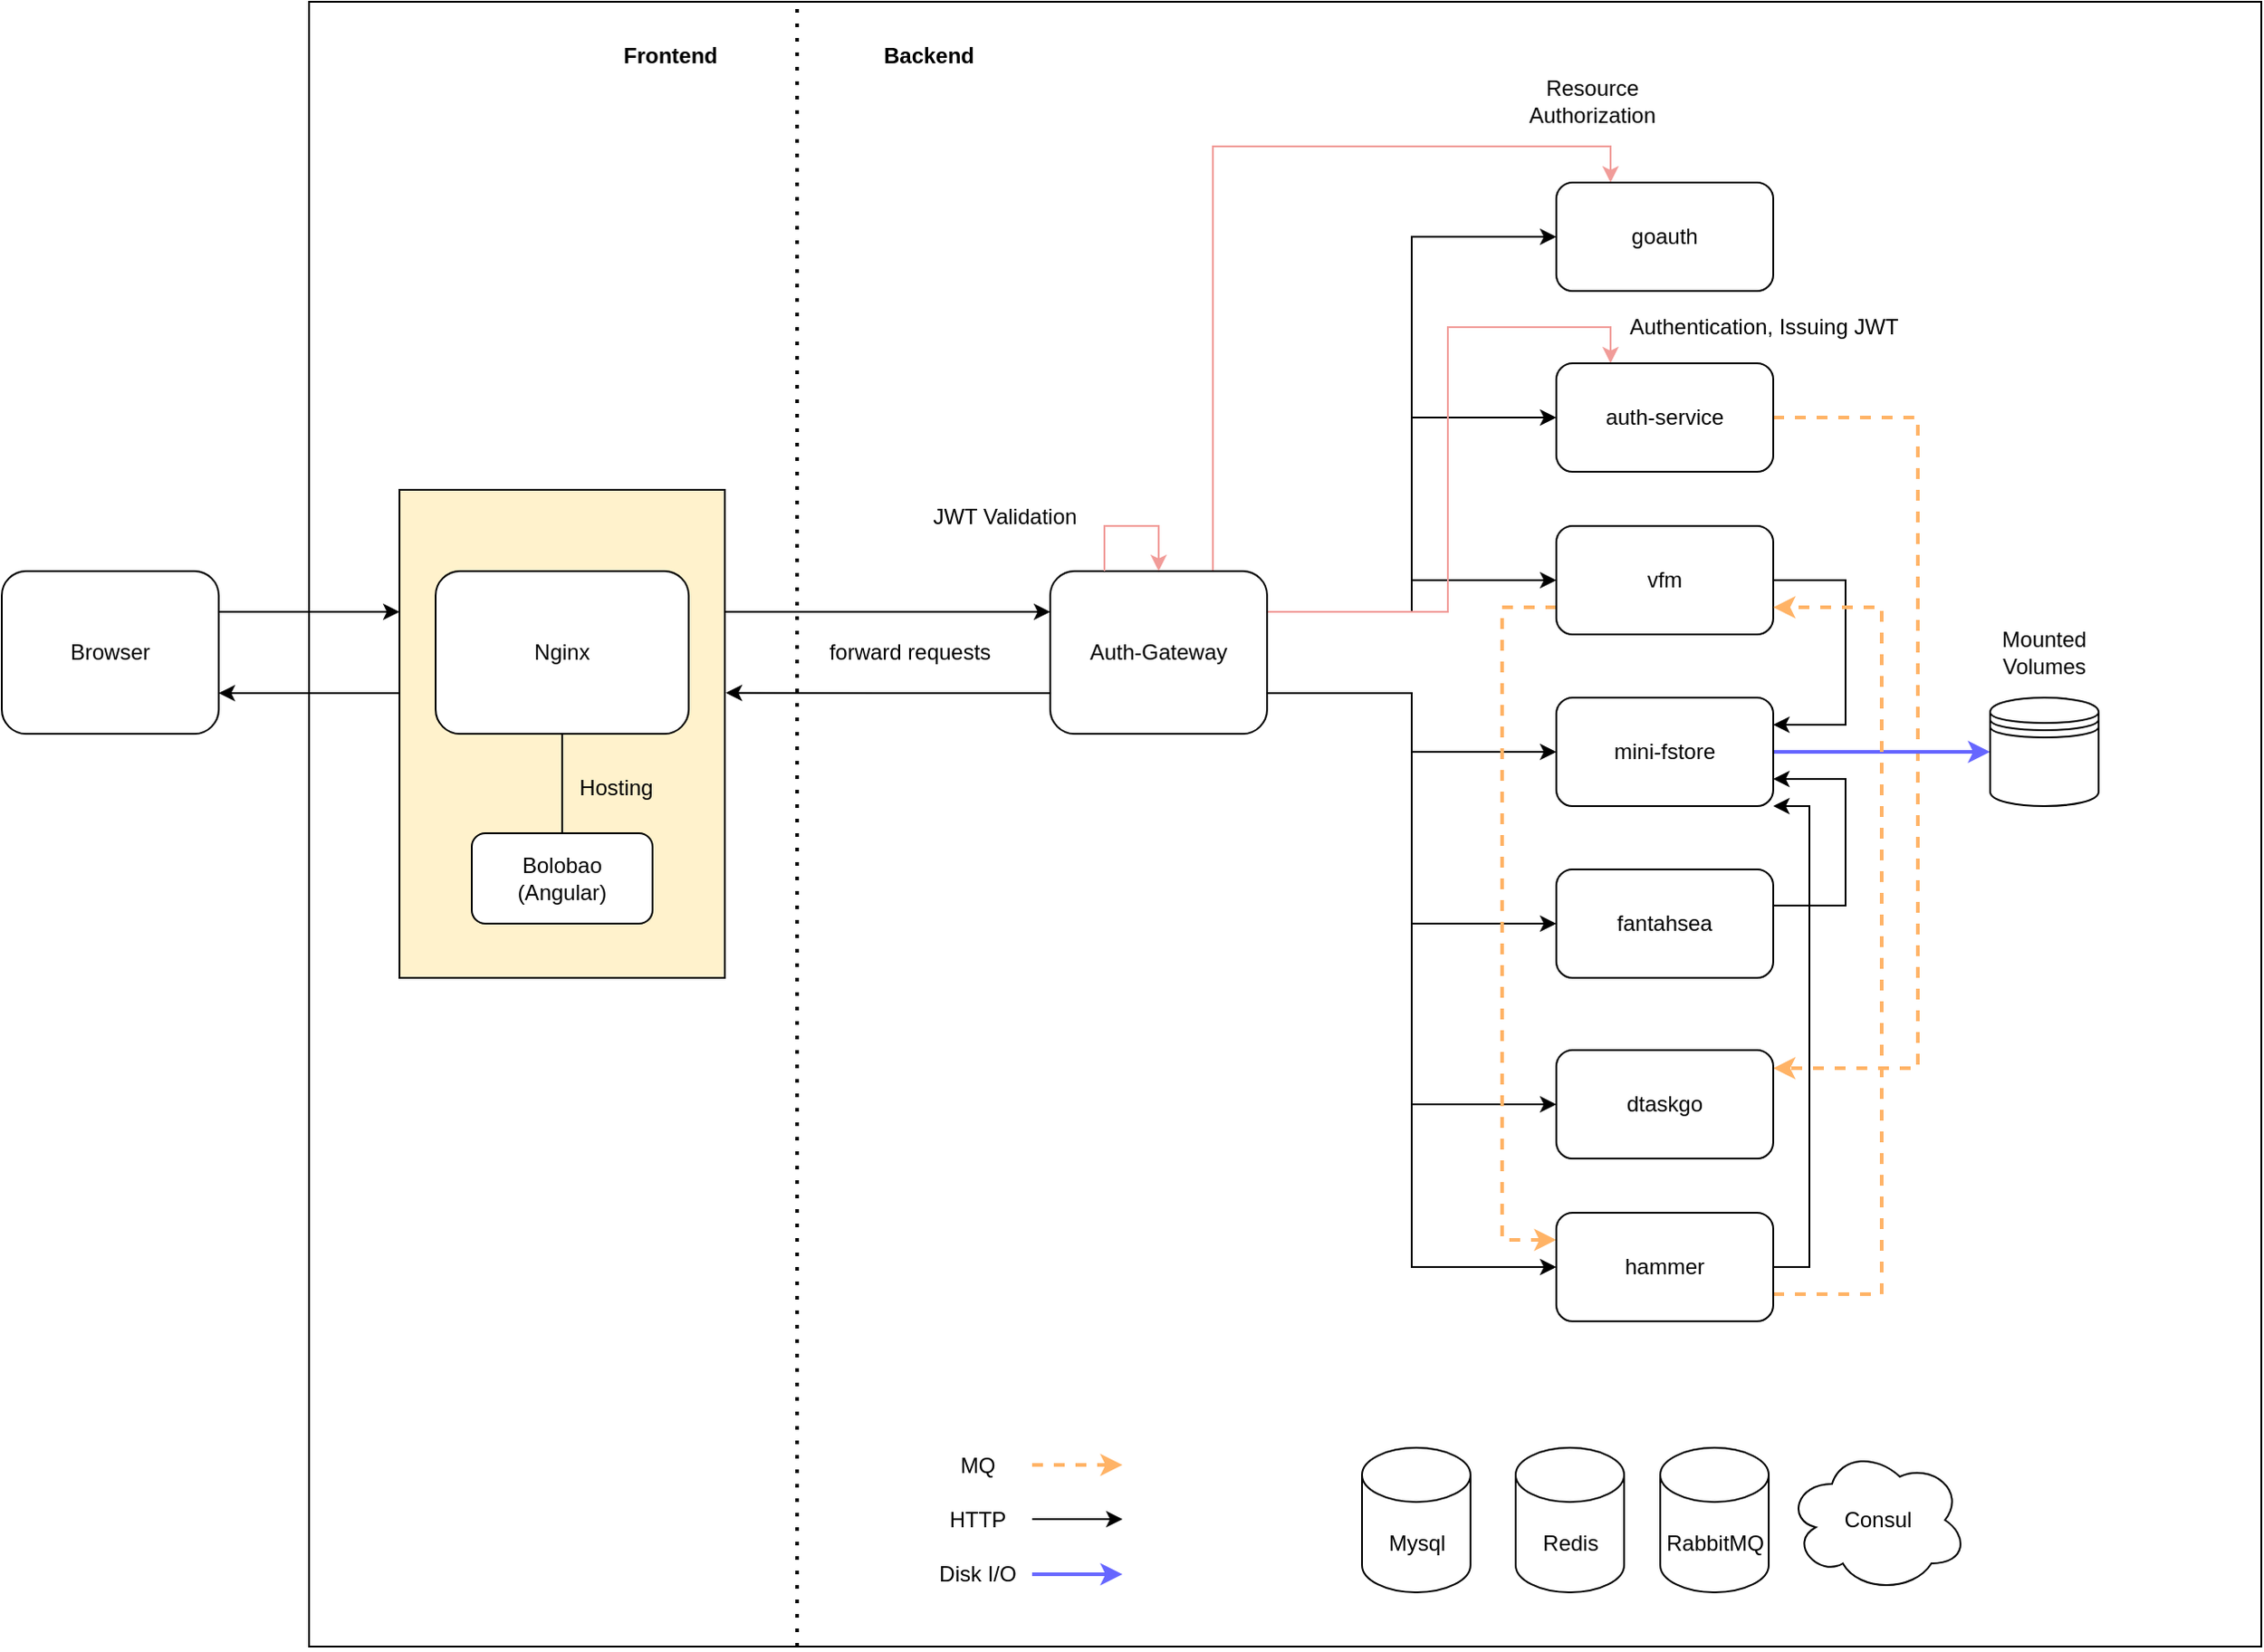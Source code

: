 <mxfile version="15.4.0" type="device"><diagram id="OmJTxSZ5Feyj7FEKGk_T" name="Page-1"><mxGraphModel dx="1665" dy="491" grid="1" gridSize="10" guides="1" tooltips="1" connect="1" arrows="1" fold="1" page="1" pageScale="1" pageWidth="850" pageHeight="1100" math="0" shadow="0"><root><mxCell id="0"/><mxCell id="1" parent="0"/><mxCell id="jP7JmYHqbt92ysb_gVaP-2" value="" style="rounded=0;whiteSpace=wrap;html=1;fillColor=none;" parent="1" vertex="1"><mxGeometry x="-140" y="20" width="1080" height="910" as="geometry"/></mxCell><mxCell id="jP7JmYHqbt92ysb_gVaP-6" style="edgeStyle=orthogonalEdgeStyle;rounded=0;orthogonalLoop=1;jettySize=auto;html=1;exitX=1;exitY=0.25;exitDx=0;exitDy=0;entryX=0;entryY=0.25;entryDx=0;entryDy=0;" parent="1" source="jP7JmYHqbt92ysb_gVaP-1" target="z1Oo59R_EkCxWHK0IWqM-9" edge="1"><mxGeometry relative="1" as="geometry"/></mxCell><mxCell id="jP7JmYHqbt92ysb_gVaP-1" value="Browser" style="rounded=1;whiteSpace=wrap;html=1;" parent="1" vertex="1"><mxGeometry x="-310" y="335" width="120" height="90" as="geometry"/></mxCell><mxCell id="jP7JmYHqbt92ysb_gVaP-7" style="edgeStyle=orthogonalEdgeStyle;rounded=0;orthogonalLoop=1;jettySize=auto;html=1;exitX=0;exitY=0.75;exitDx=0;exitDy=0;entryX=1;entryY=0.75;entryDx=0;entryDy=0;" parent="1" source="jP7JmYHqbt92ysb_gVaP-3" target="jP7JmYHqbt92ysb_gVaP-1" edge="1"><mxGeometry relative="1" as="geometry"/></mxCell><mxCell id="jP7JmYHqbt92ysb_gVaP-9" style="edgeStyle=orthogonalEdgeStyle;rounded=0;orthogonalLoop=1;jettySize=auto;html=1;exitX=1;exitY=0.25;exitDx=0;exitDy=0;entryX=0;entryY=0.25;entryDx=0;entryDy=0;" parent="1" source="jP7JmYHqbt92ysb_gVaP-3" target="jP7JmYHqbt92ysb_gVaP-8" edge="1"><mxGeometry relative="1" as="geometry"/></mxCell><mxCell id="jP7JmYHqbt92ysb_gVaP-10" style="edgeStyle=orthogonalEdgeStyle;rounded=0;orthogonalLoop=1;jettySize=auto;html=1;exitX=0;exitY=0.75;exitDx=0;exitDy=0;entryX=1.003;entryY=0.416;entryDx=0;entryDy=0;entryPerimeter=0;" parent="1" source="jP7JmYHqbt92ysb_gVaP-8" target="z1Oo59R_EkCxWHK0IWqM-9" edge="1"><mxGeometry relative="1" as="geometry"/></mxCell><mxCell id="jP7JmYHqbt92ysb_gVaP-24" style="edgeStyle=orthogonalEdgeStyle;rounded=0;orthogonalLoop=1;jettySize=auto;html=1;exitX=0.75;exitY=0;exitDx=0;exitDy=0;entryX=0.25;entryY=0;entryDx=0;entryDy=0;strokeColor=#F19C99;" parent="1" source="jP7JmYHqbt92ysb_gVaP-8" target="jP7JmYHqbt92ysb_gVaP-11" edge="1"><mxGeometry relative="1" as="geometry"/></mxCell><mxCell id="jP7JmYHqbt92ysb_gVaP-36" style="edgeStyle=orthogonalEdgeStyle;rounded=0;orthogonalLoop=1;jettySize=auto;html=1;exitX=1;exitY=0.75;exitDx=0;exitDy=0;entryX=0;entryY=0.5;entryDx=0;entryDy=0;" parent="1" source="jP7JmYHqbt92ysb_gVaP-8" target="jP7JmYHqbt92ysb_gVaP-18" edge="1"><mxGeometry relative="1" as="geometry"/></mxCell><mxCell id="jP7JmYHqbt92ysb_gVaP-37" style="edgeStyle=orthogonalEdgeStyle;rounded=0;orthogonalLoop=1;jettySize=auto;html=1;exitX=1;exitY=0.75;exitDx=0;exitDy=0;entryX=0;entryY=0.5;entryDx=0;entryDy=0;" parent="1" source="jP7JmYHqbt92ysb_gVaP-8" target="jP7JmYHqbt92ysb_gVaP-19" edge="1"><mxGeometry relative="1" as="geometry"/></mxCell><mxCell id="jP7JmYHqbt92ysb_gVaP-38" style="edgeStyle=orthogonalEdgeStyle;rounded=0;orthogonalLoop=1;jettySize=auto;html=1;exitX=1;exitY=0.75;exitDx=0;exitDy=0;entryX=0;entryY=0.5;entryDx=0;entryDy=0;" parent="1" source="jP7JmYHqbt92ysb_gVaP-8" target="jP7JmYHqbt92ysb_gVaP-20" edge="1"><mxGeometry relative="1" as="geometry"/></mxCell><mxCell id="jP7JmYHqbt92ysb_gVaP-40" style="edgeStyle=orthogonalEdgeStyle;rounded=0;orthogonalLoop=1;jettySize=auto;html=1;exitX=1;exitY=0.25;exitDx=0;exitDy=0;entryX=0;entryY=0.5;entryDx=0;entryDy=0;" parent="1" source="jP7JmYHqbt92ysb_gVaP-8" target="jP7JmYHqbt92ysb_gVaP-17" edge="1"><mxGeometry relative="1" as="geometry"/></mxCell><mxCell id="jP7JmYHqbt92ysb_gVaP-41" style="edgeStyle=orthogonalEdgeStyle;rounded=0;orthogonalLoop=1;jettySize=auto;html=1;exitX=1;exitY=0.25;exitDx=0;exitDy=0;entryX=0;entryY=0.5;entryDx=0;entryDy=0;" parent="1" source="jP7JmYHqbt92ysb_gVaP-8" target="jP7JmYHqbt92ysb_gVaP-16" edge="1"><mxGeometry relative="1" as="geometry"/></mxCell><mxCell id="jP7JmYHqbt92ysb_gVaP-42" style="edgeStyle=orthogonalEdgeStyle;rounded=0;orthogonalLoop=1;jettySize=auto;html=1;exitX=1;exitY=0.25;exitDx=0;exitDy=0;entryX=0;entryY=0.5;entryDx=0;entryDy=0;" parent="1" source="jP7JmYHqbt92ysb_gVaP-8" target="jP7JmYHqbt92ysb_gVaP-11" edge="1"><mxGeometry relative="1" as="geometry"/></mxCell><mxCell id="N-4gSpgYTaNvA83rHlp4-6" style="edgeStyle=orthogonalEdgeStyle;rounded=0;orthogonalLoop=1;jettySize=auto;html=1;exitX=1;exitY=0.75;exitDx=0;exitDy=0;entryX=0;entryY=0.5;entryDx=0;entryDy=0;" parent="1" source="jP7JmYHqbt92ysb_gVaP-8" target="N-4gSpgYTaNvA83rHlp4-5" edge="1"><mxGeometry relative="1" as="geometry"/></mxCell><mxCell id="N-4gSpgYTaNvA83rHlp4-10" style="edgeStyle=orthogonalEdgeStyle;rounded=0;jumpSize=6;orthogonalLoop=1;jettySize=auto;html=1;exitX=1;exitY=0.25;exitDx=0;exitDy=0;entryX=0.25;entryY=0;entryDx=0;entryDy=0;strokeWidth=1;strokeColor=#F19C99;" parent="1" source="jP7JmYHqbt92ysb_gVaP-8" target="jP7JmYHqbt92ysb_gVaP-16" edge="1"><mxGeometry relative="1" as="geometry"><Array as="points"><mxPoint x="490" y="358"/><mxPoint x="490" y="200"/><mxPoint x="580" y="200"/></Array></mxGeometry></mxCell><mxCell id="jP7JmYHqbt92ysb_gVaP-8" value="Auth-Gateway" style="rounded=1;whiteSpace=wrap;html=1;fillColor=none;" parent="1" vertex="1"><mxGeometry x="270" y="335" width="120" height="90" as="geometry"/></mxCell><mxCell id="jP7JmYHqbt92ysb_gVaP-11" value="goauth" style="rounded=1;whiteSpace=wrap;html=1;fillColor=none;" parent="1" vertex="1"><mxGeometry x="550" y="120" width="120" height="60" as="geometry"/></mxCell><mxCell id="jP7JmYHqbt92ysb_gVaP-34" style="edgeStyle=orthogonalEdgeStyle;rounded=0;orthogonalLoop=1;jettySize=auto;html=1;exitX=1;exitY=0.5;exitDx=0;exitDy=0;entryX=1;entryY=0.5;entryDx=0;entryDy=0;dashed=1;strokeColor=#FFB366;strokeWidth=2;" parent="1" source="jP7JmYHqbt92ysb_gVaP-16" edge="1"><mxGeometry relative="1" as="geometry"><mxPoint x="670" y="610" as="targetPoint"/><Array as="points"><mxPoint x="750" y="250"/><mxPoint x="750" y="610"/></Array></mxGeometry></mxCell><mxCell id="jP7JmYHqbt92ysb_gVaP-16" value="auth-service" style="rounded=1;whiteSpace=wrap;html=1;fillColor=none;" parent="1" vertex="1"><mxGeometry x="550" y="220" width="120" height="60" as="geometry"/></mxCell><mxCell id="jP7JmYHqbt92ysb_gVaP-32" style="edgeStyle=orthogonalEdgeStyle;rounded=0;orthogonalLoop=1;jettySize=auto;html=1;exitX=1;exitY=0.5;exitDx=0;exitDy=0;entryX=1;entryY=0.25;entryDx=0;entryDy=0;" parent="1" source="jP7JmYHqbt92ysb_gVaP-17" target="jP7JmYHqbt92ysb_gVaP-18" edge="1"><mxGeometry relative="1" as="geometry"><Array as="points"><mxPoint x="710" y="340"/><mxPoint x="710" y="420"/></Array></mxGeometry></mxCell><mxCell id="N-4gSpgYTaNvA83rHlp4-9" style="edgeStyle=orthogonalEdgeStyle;rounded=0;orthogonalLoop=1;jettySize=auto;html=1;exitX=0;exitY=0.75;exitDx=0;exitDy=0;entryX=0;entryY=0.25;entryDx=0;entryDy=0;dashed=1;strokeWidth=2;strokeColor=#FFB366;" parent="1" source="jP7JmYHqbt92ysb_gVaP-17" target="N-4gSpgYTaNvA83rHlp4-5" edge="1"><mxGeometry relative="1" as="geometry"><Array as="points"><mxPoint x="520" y="355"/><mxPoint x="520" y="705"/></Array></mxGeometry></mxCell><mxCell id="jP7JmYHqbt92ysb_gVaP-17" value="vfm" style="rounded=1;whiteSpace=wrap;html=1;fillColor=none;" parent="1" vertex="1"><mxGeometry x="550" y="310" width="120" height="60" as="geometry"/></mxCell><mxCell id="jP7JmYHqbt92ysb_gVaP-62" style="edgeStyle=orthogonalEdgeStyle;rounded=0;orthogonalLoop=1;jettySize=auto;html=1;exitX=1;exitY=0.5;exitDx=0;exitDy=0;entryX=0;entryY=0.5;entryDx=0;entryDy=0;strokeColor=#6666FF;jumpSize=6;strokeWidth=2;" parent="1" source="jP7JmYHqbt92ysb_gVaP-18" target="jP7JmYHqbt92ysb_gVaP-61" edge="1"><mxGeometry relative="1" as="geometry"/></mxCell><mxCell id="jP7JmYHqbt92ysb_gVaP-18" value="mini-fstore" style="rounded=1;whiteSpace=wrap;html=1;fillColor=none;" parent="1" vertex="1"><mxGeometry x="550" y="405" width="120" height="60" as="geometry"/></mxCell><mxCell id="jP7JmYHqbt92ysb_gVaP-31" style="edgeStyle=orthogonalEdgeStyle;rounded=0;orthogonalLoop=1;jettySize=auto;html=1;exitX=1;exitY=0.5;exitDx=0;exitDy=0;entryX=1;entryY=0.75;entryDx=0;entryDy=0;" parent="1" source="jP7JmYHqbt92ysb_gVaP-19" target="jP7JmYHqbt92ysb_gVaP-18" edge="1"><mxGeometry relative="1" as="geometry"><Array as="points"><mxPoint x="710" y="520"/><mxPoint x="710" y="450"/></Array></mxGeometry></mxCell><mxCell id="jP7JmYHqbt92ysb_gVaP-19" value="fantahsea" style="rounded=1;whiteSpace=wrap;html=1;fillColor=none;" parent="1" vertex="1"><mxGeometry x="550" y="500" width="120" height="60" as="geometry"/></mxCell><mxCell id="jP7JmYHqbt92ysb_gVaP-20" value="dtaskgo" style="rounded=1;whiteSpace=wrap;html=1;fillColor=none;" parent="1" vertex="1"><mxGeometry x="550" y="600" width="120" height="60" as="geometry"/></mxCell><mxCell id="jP7JmYHqbt92ysb_gVaP-43" value="Mysql" style="shape=cylinder3;whiteSpace=wrap;html=1;boundedLbl=1;backgroundOutline=1;size=15;fillColor=none;" parent="1" vertex="1"><mxGeometry x="442.5" y="820" width="60" height="80" as="geometry"/></mxCell><mxCell id="jP7JmYHqbt92ysb_gVaP-44" value="Redis" style="shape=cylinder3;whiteSpace=wrap;html=1;boundedLbl=1;backgroundOutline=1;size=15;fillColor=none;" parent="1" vertex="1"><mxGeometry x="527.5" y="820" width="60" height="80" as="geometry"/></mxCell><mxCell id="jP7JmYHqbt92ysb_gVaP-48" style="edgeStyle=orthogonalEdgeStyle;rounded=0;orthogonalLoop=1;jettySize=auto;html=1;exitX=0.25;exitY=0;exitDx=0;exitDy=0;entryX=0.5;entryY=0;entryDx=0;entryDy=0;strokeColor=#F19C99;" parent="1" source="jP7JmYHqbt92ysb_gVaP-8" target="jP7JmYHqbt92ysb_gVaP-8" edge="1"><mxGeometry relative="1" as="geometry"><Array as="points"><mxPoint x="300" y="310"/><mxPoint x="330" y="310"/></Array></mxGeometry></mxCell><mxCell id="jP7JmYHqbt92ysb_gVaP-50" value="JWT Validation" style="text;html=1;strokeColor=none;fillColor=none;align=center;verticalAlign=middle;whiteSpace=wrap;rounded=0;" parent="1" vertex="1"><mxGeometry x="180" y="290" width="130" height="30" as="geometry"/></mxCell><mxCell id="jP7JmYHqbt92ysb_gVaP-51" value="Resource Authorization" style="text;html=1;strokeColor=none;fillColor=none;align=center;verticalAlign=middle;whiteSpace=wrap;rounded=0;" parent="1" vertex="1"><mxGeometry x="510" y="60" width="120" height="30" as="geometry"/></mxCell><mxCell id="jP7JmYHqbt92ysb_gVaP-52" value="" style="endArrow=none;dashed=1;html=1;dashPattern=1 3;strokeWidth=2;exitX=0.25;exitY=1;exitDx=0;exitDy=0;entryX=0.25;entryY=0;entryDx=0;entryDy=0;" parent="1" source="jP7JmYHqbt92ysb_gVaP-2" target="jP7JmYHqbt92ysb_gVaP-2" edge="1"><mxGeometry width="50" height="50" relative="1" as="geometry"><mxPoint x="-140" y="580" as="sourcePoint"/><mxPoint x="-90" y="70" as="targetPoint"/></mxGeometry></mxCell><mxCell id="jP7JmYHqbt92ysb_gVaP-54" value="Frontend" style="text;html=1;strokeColor=none;fillColor=none;align=center;verticalAlign=middle;whiteSpace=wrap;rounded=0;fontStyle=1" parent="1" vertex="1"><mxGeometry x="40" y="40" width="40" height="20" as="geometry"/></mxCell><mxCell id="jP7JmYHqbt92ysb_gVaP-55" value="Backend" style="text;html=1;strokeColor=none;fillColor=none;align=center;verticalAlign=middle;whiteSpace=wrap;rounded=0;fontStyle=1" parent="1" vertex="1"><mxGeometry x="182.5" y="40" width="40" height="20" as="geometry"/></mxCell><mxCell id="jP7JmYHqbt92ysb_gVaP-57" value="RabbitMQ" style="shape=cylinder3;whiteSpace=wrap;html=1;boundedLbl=1;backgroundOutline=1;size=15;fillColor=none;" parent="1" vertex="1"><mxGeometry x="607.5" y="820" width="60" height="80" as="geometry"/></mxCell><mxCell id="jP7JmYHqbt92ysb_gVaP-58" value="&lt;span&gt;Consul&lt;/span&gt;" style="ellipse;shape=cloud;whiteSpace=wrap;html=1;fillColor=none;" parent="1" vertex="1"><mxGeometry x="677.5" y="820" width="100" height="80" as="geometry"/></mxCell><mxCell id="jP7JmYHqbt92ysb_gVaP-59" value="forward requests" style="text;html=1;strokeColor=none;fillColor=none;align=center;verticalAlign=middle;whiteSpace=wrap;rounded=0;" parent="1" vertex="1"><mxGeometry x="130" y="370" width="125" height="20" as="geometry"/></mxCell><mxCell id="jP7JmYHqbt92ysb_gVaP-61" value="" style="shape=datastore;whiteSpace=wrap;html=1;fillColor=none;" parent="1" vertex="1"><mxGeometry x="790" y="405" width="60" height="60" as="geometry"/></mxCell><mxCell id="jP7JmYHqbt92ysb_gVaP-64" value="Mounted Volumes" style="text;html=1;strokeColor=none;fillColor=none;align=center;verticalAlign=middle;whiteSpace=wrap;rounded=0;" parent="1" vertex="1"><mxGeometry x="800" y="370" width="40" height="20" as="geometry"/></mxCell><mxCell id="N-4gSpgYTaNvA83rHlp4-7" style="edgeStyle=orthogonalEdgeStyle;rounded=0;orthogonalLoop=1;jettySize=auto;html=1;exitX=1;exitY=0.5;exitDx=0;exitDy=0;entryX=1;entryY=1;entryDx=0;entryDy=0;" parent="1" source="N-4gSpgYTaNvA83rHlp4-5" target="jP7JmYHqbt92ysb_gVaP-18" edge="1"><mxGeometry relative="1" as="geometry"><Array as="points"><mxPoint x="690" y="720"/><mxPoint x="690" y="465"/></Array></mxGeometry></mxCell><mxCell id="N-4gSpgYTaNvA83rHlp4-8" style="edgeStyle=orthogonalEdgeStyle;rounded=0;orthogonalLoop=1;jettySize=auto;html=1;exitX=1;exitY=0.75;exitDx=0;exitDy=0;entryX=1;entryY=0.75;entryDx=0;entryDy=0;dashed=1;strokeColor=#FFB366;strokeWidth=2;" parent="1" source="N-4gSpgYTaNvA83rHlp4-5" target="jP7JmYHqbt92ysb_gVaP-17" edge="1"><mxGeometry relative="1" as="geometry"><Array as="points"><mxPoint x="730" y="735"/><mxPoint x="730" y="355"/></Array></mxGeometry></mxCell><mxCell id="N-4gSpgYTaNvA83rHlp4-5" value="hammer" style="rounded=1;whiteSpace=wrap;html=1;" parent="1" vertex="1"><mxGeometry x="550" y="690" width="120" height="60" as="geometry"/></mxCell><mxCell id="N-4gSpgYTaNvA83rHlp4-11" value="Authentication, Issuing JWT" style="text;html=1;strokeColor=none;fillColor=none;align=center;verticalAlign=middle;whiteSpace=wrap;rounded=0;" parent="1" vertex="1"><mxGeometry x="580" y="190" width="170" height="20" as="geometry"/></mxCell><mxCell id="z1Oo59R_EkCxWHK0IWqM-1" value="" style="endArrow=classic;html=1;dashed=1;strokeColor=#FFB366;strokeWidth=2;" parent="1" edge="1"><mxGeometry width="50" height="50" relative="1" as="geometry"><mxPoint x="260" y="829.5" as="sourcePoint"/><mxPoint x="310" y="829.5" as="targetPoint"/></mxGeometry></mxCell><mxCell id="z1Oo59R_EkCxWHK0IWqM-2" value="MQ" style="text;html=1;strokeColor=none;fillColor=none;align=center;verticalAlign=middle;whiteSpace=wrap;rounded=0;" parent="1" vertex="1"><mxGeometry x="210" y="820" width="40" height="20" as="geometry"/></mxCell><mxCell id="z1Oo59R_EkCxWHK0IWqM-3" value="" style="endArrow=classic;html=1;strokeWidth=1;" parent="1" edge="1"><mxGeometry width="50" height="50" relative="1" as="geometry"><mxPoint x="260" y="859.5" as="sourcePoint"/><mxPoint x="310" y="859.5" as="targetPoint"/></mxGeometry></mxCell><mxCell id="z1Oo59R_EkCxWHK0IWqM-4" value="HTTP" style="text;html=1;strokeColor=none;fillColor=none;align=center;verticalAlign=middle;whiteSpace=wrap;rounded=0;" parent="1" vertex="1"><mxGeometry x="210" y="850" width="40" height="20" as="geometry"/></mxCell><mxCell id="z1Oo59R_EkCxWHK0IWqM-7" value="" style="endArrow=classic;html=1;strokeWidth=2;strokeColor=#6666FF;" parent="1" edge="1"><mxGeometry width="50" height="50" relative="1" as="geometry"><mxPoint x="260" y="890" as="sourcePoint"/><mxPoint x="310" y="890" as="targetPoint"/></mxGeometry></mxCell><mxCell id="z1Oo59R_EkCxWHK0IWqM-8" value="Disk I/O" style="text;html=1;strokeColor=none;fillColor=none;align=center;verticalAlign=middle;whiteSpace=wrap;rounded=0;" parent="1" vertex="1"><mxGeometry x="205" y="880" width="50" height="20" as="geometry"/></mxCell><mxCell id="z1Oo59R_EkCxWHK0IWqM-10" value="" style="group;fillColor=#fff2cc;strokeColor=#d6b656;" parent="1" vertex="1" connectable="0"><mxGeometry x="-90" y="290" width="180" height="270" as="geometry"/></mxCell><mxCell id="z1Oo59R_EkCxWHK0IWqM-9" value="" style="rounded=0;whiteSpace=wrap;html=1;fillColor=none;" parent="z1Oo59R_EkCxWHK0IWqM-10" vertex="1"><mxGeometry width="180" height="270" as="geometry"/></mxCell><mxCell id="jP7JmYHqbt92ysb_gVaP-3" value="Nginx" style="rounded=1;whiteSpace=wrap;html=1;" parent="z1Oo59R_EkCxWHK0IWqM-10" vertex="1"><mxGeometry x="20" y="45" width="140" height="90" as="geometry"/></mxCell><mxCell id="jP7JmYHqbt92ysb_gVaP-4" value="Bolobao&lt;br&gt;(Angular)" style="rounded=1;whiteSpace=wrap;html=1;" parent="z1Oo59R_EkCxWHK0IWqM-10" vertex="1"><mxGeometry x="40" y="190" width="100" height="50" as="geometry"/></mxCell><mxCell id="jP7JmYHqbt92ysb_gVaP-5" style="edgeStyle=orthogonalEdgeStyle;rounded=0;orthogonalLoop=1;jettySize=auto;html=1;exitX=0.5;exitY=1;exitDx=0;exitDy=0;entryX=0.5;entryY=0;entryDx=0;entryDy=0;endArrow=none;endFill=0;" parent="z1Oo59R_EkCxWHK0IWqM-10" source="jP7JmYHqbt92ysb_gVaP-3" target="jP7JmYHqbt92ysb_gVaP-4" edge="1"><mxGeometry relative="1" as="geometry"/></mxCell><mxCell id="jP7JmYHqbt92ysb_gVaP-49" value="Hosting" style="text;html=1;strokeColor=none;fillColor=none;align=center;verticalAlign=middle;whiteSpace=wrap;rounded=0;" parent="z1Oo59R_EkCxWHK0IWqM-10" vertex="1"><mxGeometry x="100" y="155" width="40" height="20" as="geometry"/></mxCell></root></mxGraphModel></diagram></mxfile>